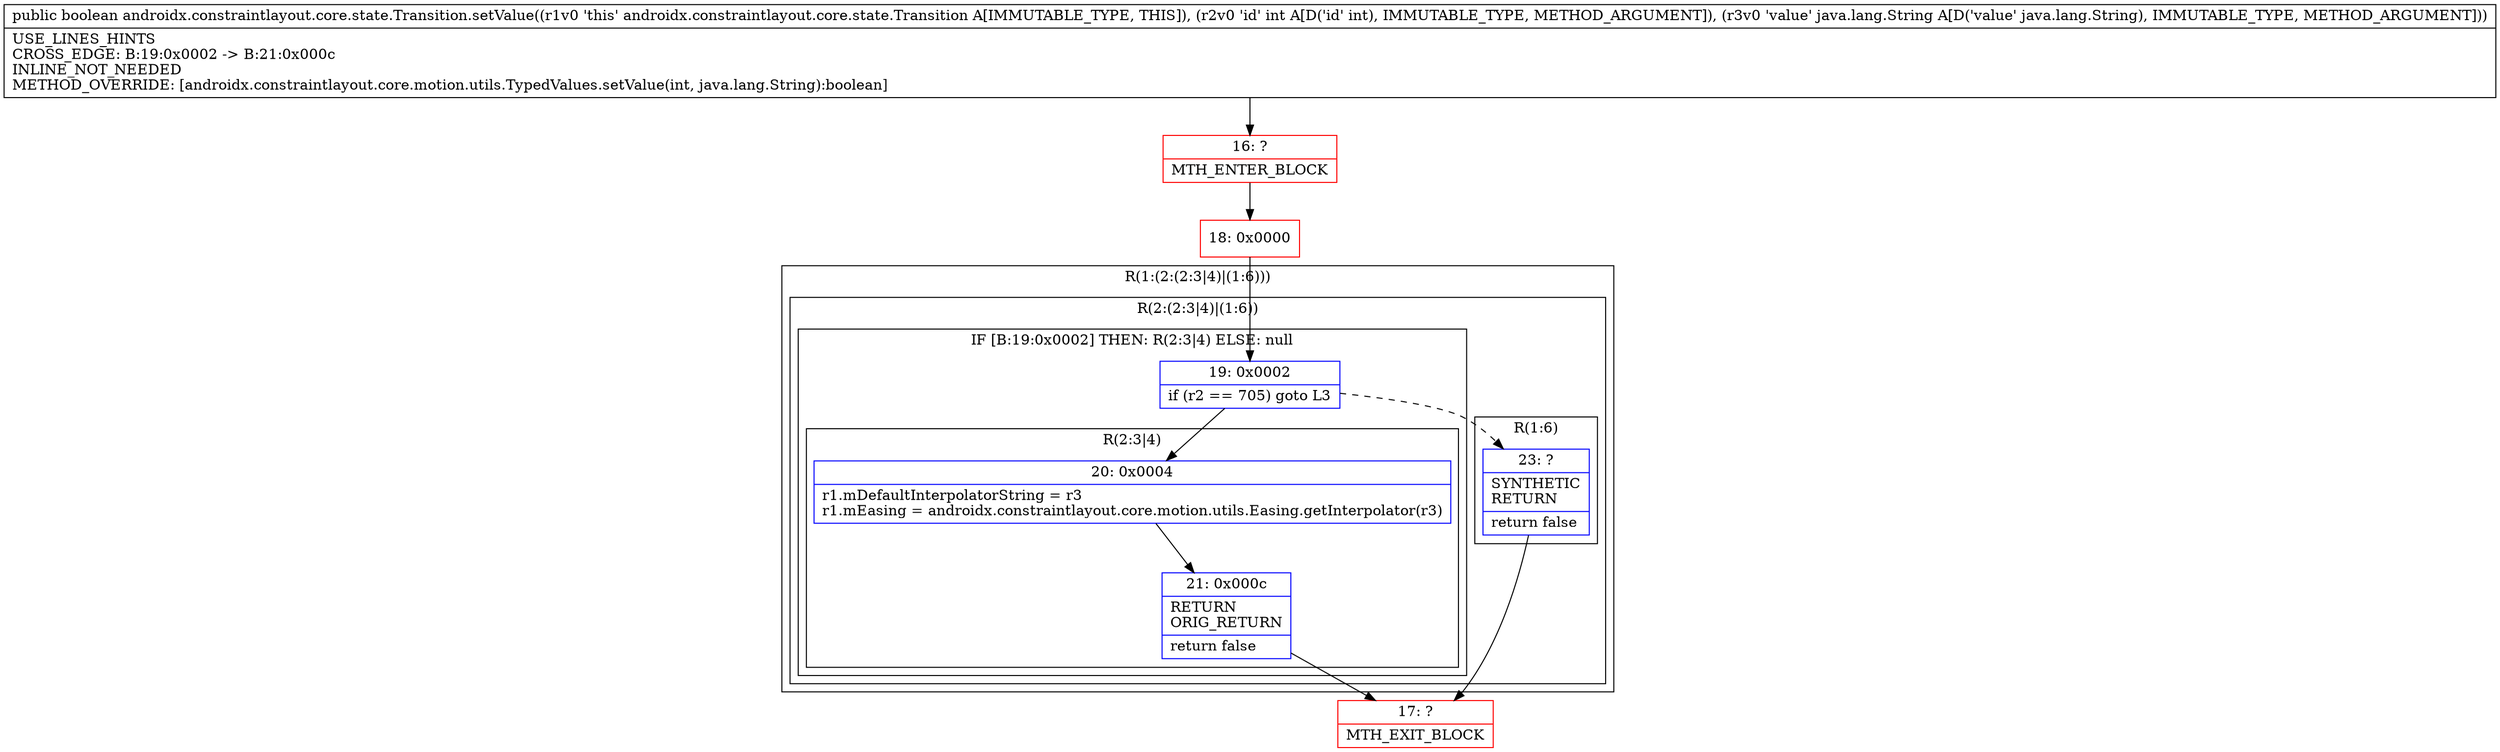 digraph "CFG forandroidx.constraintlayout.core.state.Transition.setValue(ILjava\/lang\/String;)Z" {
subgraph cluster_Region_784554197 {
label = "R(1:(2:(2:3|4)|(1:6)))";
node [shape=record,color=blue];
subgraph cluster_Region_1452381779 {
label = "R(2:(2:3|4)|(1:6))";
node [shape=record,color=blue];
subgraph cluster_IfRegion_1524968383 {
label = "IF [B:19:0x0002] THEN: R(2:3|4) ELSE: null";
node [shape=record,color=blue];
Node_19 [shape=record,label="{19\:\ 0x0002|if (r2 == 705) goto L3\l}"];
subgraph cluster_Region_2048034404 {
label = "R(2:3|4)";
node [shape=record,color=blue];
Node_20 [shape=record,label="{20\:\ 0x0004|r1.mDefaultInterpolatorString = r3\lr1.mEasing = androidx.constraintlayout.core.motion.utils.Easing.getInterpolator(r3)\l}"];
Node_21 [shape=record,label="{21\:\ 0x000c|RETURN\lORIG_RETURN\l|return false\l}"];
}
}
subgraph cluster_Region_1319336963 {
label = "R(1:6)";
node [shape=record,color=blue];
Node_23 [shape=record,label="{23\:\ ?|SYNTHETIC\lRETURN\l|return false\l}"];
}
}
}
Node_16 [shape=record,color=red,label="{16\:\ ?|MTH_ENTER_BLOCK\l}"];
Node_18 [shape=record,color=red,label="{18\:\ 0x0000}"];
Node_17 [shape=record,color=red,label="{17\:\ ?|MTH_EXIT_BLOCK\l}"];
MethodNode[shape=record,label="{public boolean androidx.constraintlayout.core.state.Transition.setValue((r1v0 'this' androidx.constraintlayout.core.state.Transition A[IMMUTABLE_TYPE, THIS]), (r2v0 'id' int A[D('id' int), IMMUTABLE_TYPE, METHOD_ARGUMENT]), (r3v0 'value' java.lang.String A[D('value' java.lang.String), IMMUTABLE_TYPE, METHOD_ARGUMENT]))  | USE_LINES_HINTS\lCROSS_EDGE: B:19:0x0002 \-\> B:21:0x000c\lINLINE_NOT_NEEDED\lMETHOD_OVERRIDE: [androidx.constraintlayout.core.motion.utils.TypedValues.setValue(int, java.lang.String):boolean]\l}"];
MethodNode -> Node_16;Node_19 -> Node_20;
Node_19 -> Node_23[style=dashed];
Node_20 -> Node_21;
Node_21 -> Node_17;
Node_23 -> Node_17;
Node_16 -> Node_18;
Node_18 -> Node_19;
}

